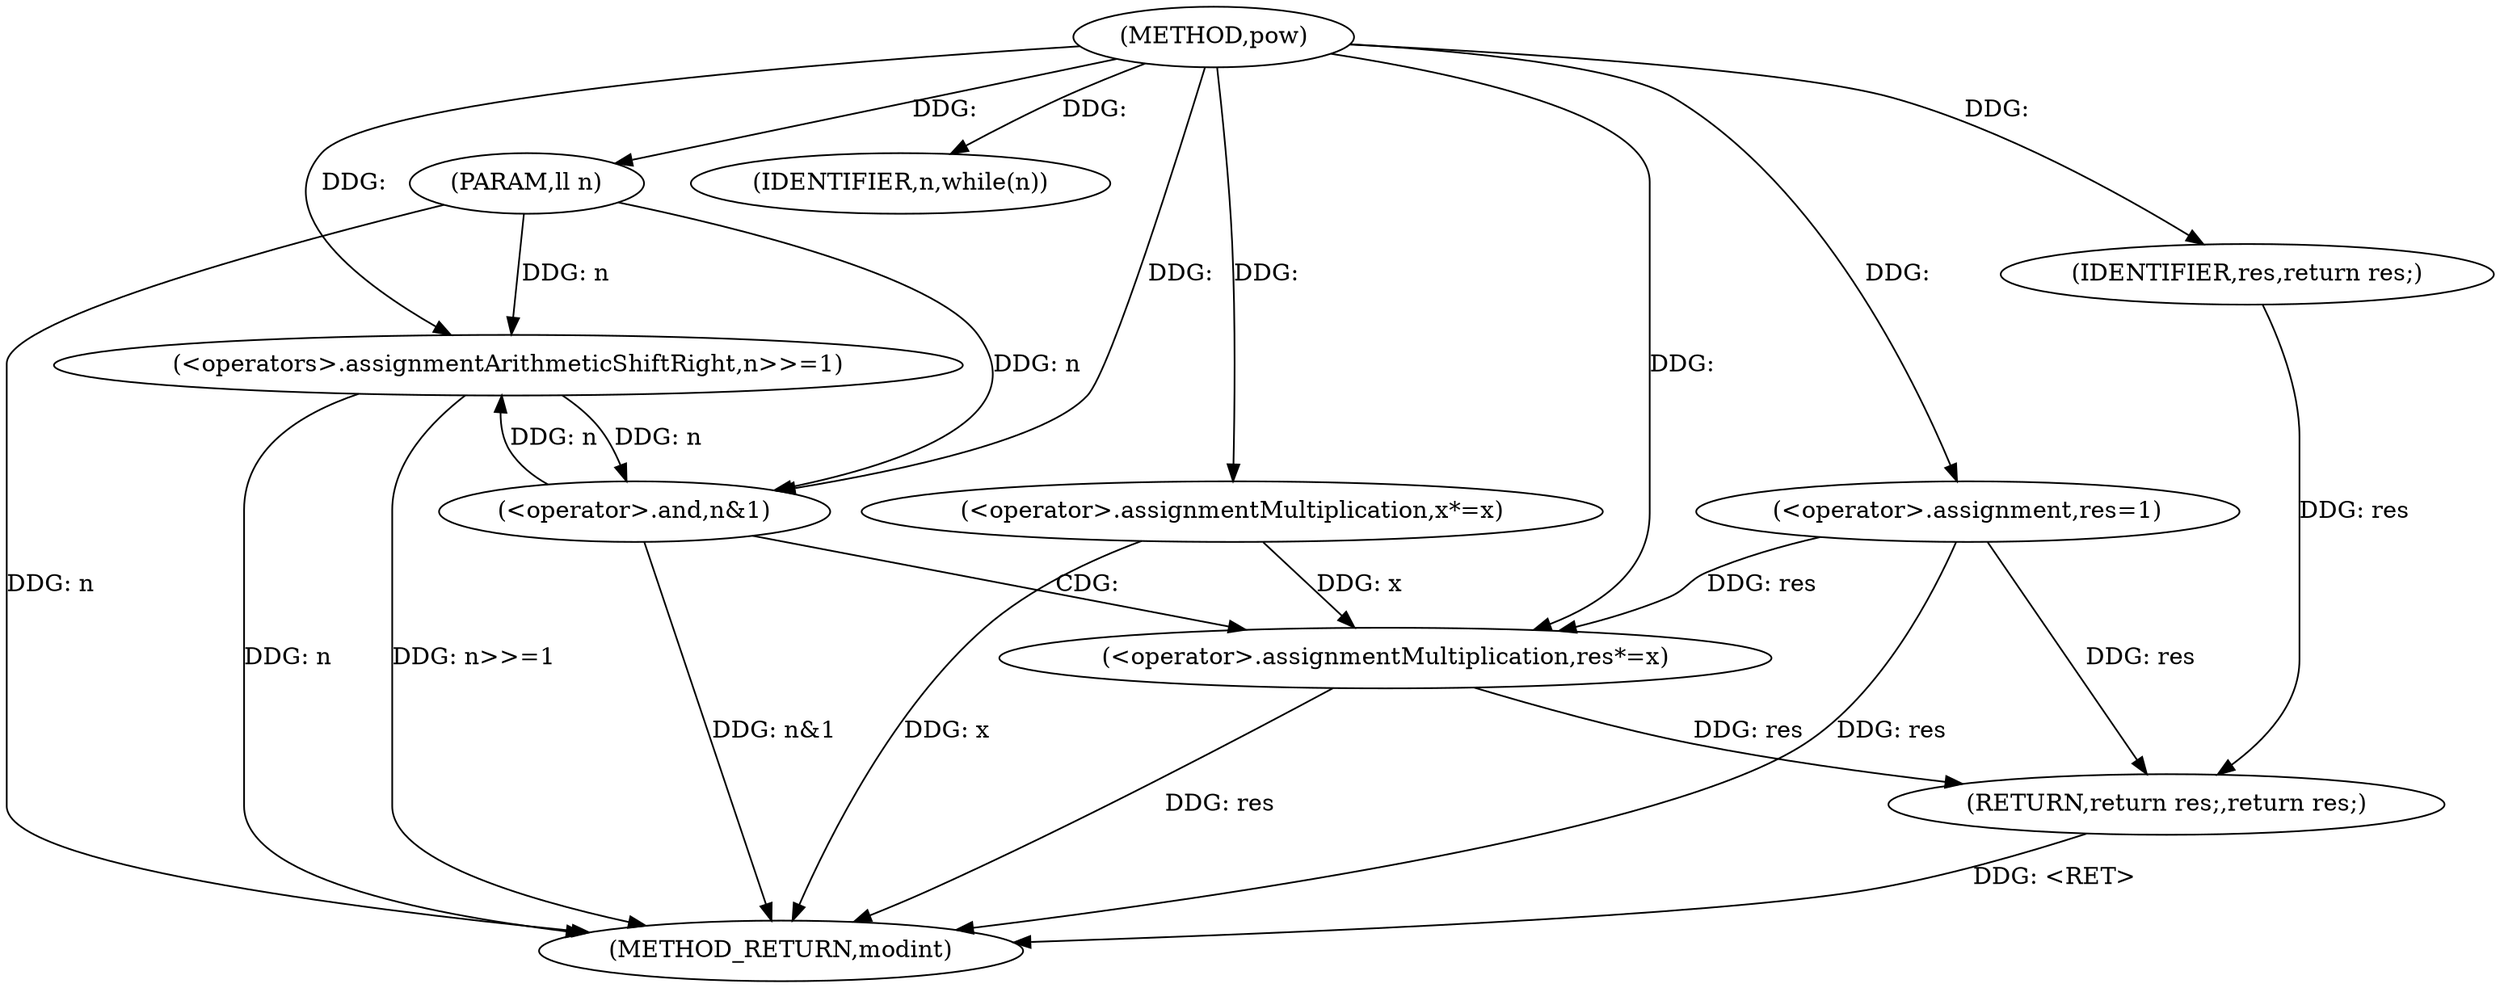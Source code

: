 digraph "pow" {  
"1000211" [label = "(METHOD,pow)" ]
"1000237" [label = "(METHOD_RETURN,modint)" ]
"1000212" [label = "(PARAM,ll n)" ]
"1000215" [label = "(<operator>.assignment,res=1)" ]
"1000235" [label = "(RETURN,return res;,return res;)" ]
"1000220" [label = "(IDENTIFIER,n,while(n))" ]
"1000236" [label = "(IDENTIFIER,res,return res;)" ]
"1000229" [label = "(<operator>.assignmentMultiplication,x*=x)" ]
"1000232" [label = "(<operators>.assignmentArithmeticShiftRight,n>>=1)" ]
"1000223" [label = "(<operator>.and,n&1)" ]
"1000226" [label = "(<operator>.assignmentMultiplication,res*=x)" ]
  "1000212" -> "1000237"  [ label = "DDG: n"] 
  "1000215" -> "1000237"  [ label = "DDG: res"] 
  "1000223" -> "1000237"  [ label = "DDG: n&1"] 
  "1000226" -> "1000237"  [ label = "DDG: res"] 
  "1000229" -> "1000237"  [ label = "DDG: x"] 
  "1000232" -> "1000237"  [ label = "DDG: n"] 
  "1000232" -> "1000237"  [ label = "DDG: n>>=1"] 
  "1000235" -> "1000237"  [ label = "DDG: <RET>"] 
  "1000211" -> "1000212"  [ label = "DDG: "] 
  "1000211" -> "1000215"  [ label = "DDG: "] 
  "1000236" -> "1000235"  [ label = "DDG: res"] 
  "1000215" -> "1000235"  [ label = "DDG: res"] 
  "1000226" -> "1000235"  [ label = "DDG: res"] 
  "1000211" -> "1000220"  [ label = "DDG: "] 
  "1000211" -> "1000236"  [ label = "DDG: "] 
  "1000211" -> "1000229"  [ label = "DDG: "] 
  "1000229" -> "1000226"  [ label = "DDG: x"] 
  "1000211" -> "1000226"  [ label = "DDG: "] 
  "1000223" -> "1000232"  [ label = "DDG: n"] 
  "1000212" -> "1000232"  [ label = "DDG: n"] 
  "1000211" -> "1000232"  [ label = "DDG: "] 
  "1000232" -> "1000223"  [ label = "DDG: n"] 
  "1000212" -> "1000223"  [ label = "DDG: n"] 
  "1000211" -> "1000223"  [ label = "DDG: "] 
  "1000215" -> "1000226"  [ label = "DDG: res"] 
  "1000223" -> "1000226"  [ label = "CDG: "] 
}
